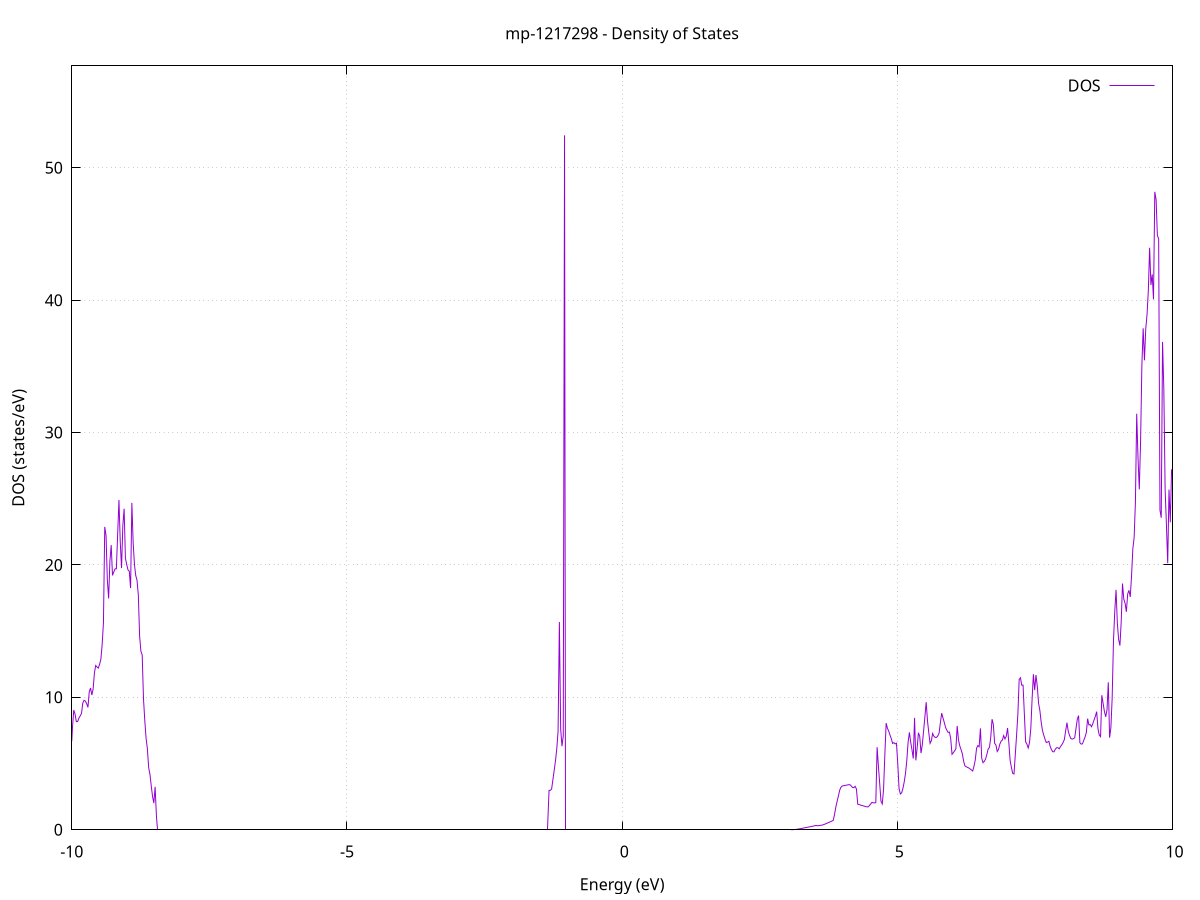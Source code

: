 set title 'mp-1217298 - Density of States'
set xlabel 'Energy (eV)'
set ylabel 'DOS (states/eV)'
set grid
set xrange [-10:10]
set yrange [0:57.691]
set xzeroaxis lt -1
set terminal png size 800,600
set output 'mp-1217298_dos_gnuplot.png'
plot '-' using 1:2 with lines title 'DOS'
-33.808000 0.000000
-33.784500 0.000000
-33.761000 0.000000
-33.737500 0.000000
-33.714100 0.000000
-33.690600 0.000000
-33.667100 0.000000
-33.643700 0.000000
-33.620200 0.000000
-33.596700 0.000000
-33.573300 0.000000
-33.549800 0.000000
-33.526300 0.000000
-33.502900 0.000000
-33.479400 0.000000
-33.455900 0.000000
-33.432500 0.000000
-33.409000 0.000000
-33.385500 0.000000
-33.362100 0.000000
-33.338600 0.000000
-33.315100 0.000000
-33.291700 0.000000
-33.268200 0.000000
-33.244700 0.000000
-33.221200 0.000000
-33.197800 0.000000
-33.174300 0.000000
-33.150800 0.000000
-33.127400 0.000000
-33.103900 0.000000
-33.080400 0.000000
-33.057000 0.000000
-33.033500 0.000000
-33.010000 0.000000
-32.986600 0.000000
-32.963100 0.000000
-32.939600 0.000000
-32.916200 0.000000
-32.892700 0.000000
-32.869200 0.000000
-32.845800 0.000000
-32.822300 0.000000
-32.798800 0.000000
-32.775400 0.000000
-32.751900 0.000000
-32.728400 0.000000
-32.705000 0.000000
-32.681500 0.000000
-32.658000 0.000000
-32.634500 0.000000
-32.611100 0.000000
-32.587600 0.000000
-32.564100 0.000000
-32.540700 0.000000
-32.517200 0.000000
-32.493700 0.000000
-32.470300 0.000000
-32.446800 0.000000
-32.423300 0.000000
-32.399900 0.000000
-32.376400 0.000000
-32.352900 0.000000
-32.329500 0.000000
-32.306000 0.000000
-32.282500 0.000000
-32.259100 0.000000
-32.235600 0.000000
-32.212100 0.000000
-32.188700 0.000000
-32.165200 0.000000
-32.141700 0.000000
-32.118300 0.000000
-32.094800 0.000000
-32.071300 0.000000
-32.047800 0.000000
-32.024400 0.000000
-32.000900 0.000000
-31.977400 0.000000
-31.954000 0.000000
-31.930500 0.000000
-31.907000 0.000000
-31.883600 0.000000
-31.860100 0.000000
-31.836600 0.000000
-31.813200 0.000000
-31.789700 0.000000
-31.766200 0.000000
-31.742800 0.000000
-31.719300 0.000000
-31.695800 0.000000
-31.672400 0.667300
-31.648900 4.048500
-31.625400 4.962100
-31.602000 5.444200
-31.578500 13.524100
-31.555000 12.888200
-31.531600 15.623500
-31.508100 24.648900
-31.484600 38.208200
-31.461100 41.341800
-31.437700 48.754000
-31.414200 0.000000
-31.390700 0.000000
-31.367300 0.000000
-31.343800 0.000000
-31.320300 0.000000
-31.296900 0.000000
-31.273400 0.000000
-31.249900 0.000000
-31.226500 5.774100
-31.203000 4.955000
-31.179500 5.778500
-31.156100 6.382200
-31.132600 12.875700
-31.109100 16.957700
-31.085700 20.652300
-31.062200 46.449900
-31.038700 32.815200
-31.015300 0.000000
-30.991800 0.000000
-30.968300 0.000000
-30.944900 0.000000
-30.921400 0.000000
-30.897900 0.000000
-30.874400 0.000000
-30.851000 0.000000
-30.827500 0.000000
-30.804000 0.000000
-30.780600 0.000000
-30.757100 0.000000
-30.733600 0.000000
-30.710200 0.000000
-30.686700 0.000000
-30.663200 0.000000
-30.639800 0.000000
-30.616300 0.000000
-30.592800 0.000000
-30.569400 0.000000
-30.545900 0.000000
-30.522400 0.000000
-30.499000 0.000000
-30.475500 0.000000
-30.452000 0.000000
-30.428600 0.000000
-30.405100 0.000000
-30.381600 0.000000
-30.358100 0.000000
-30.334700 0.000000
-30.311200 0.000000
-30.287700 0.000000
-30.264300 0.000000
-30.240800 0.000000
-30.217300 0.000000
-30.193900 0.000000
-30.170400 0.000000
-30.146900 0.000000
-30.123500 0.000000
-30.100000 0.000000
-30.076500 0.000000
-30.053100 0.000000
-30.029600 0.000000
-30.006100 0.000000
-29.982700 0.000000
-29.959200 0.000000
-29.935700 0.000000
-29.912300 0.000000
-29.888800 0.000000
-29.865300 0.000000
-29.841900 0.000000
-29.818400 0.000000
-29.794900 0.000000
-29.771400 0.000000
-29.748000 0.000000
-29.724500 0.000000
-29.701000 0.000000
-29.677600 0.000000
-29.654100 0.000000
-29.630600 0.000000
-29.607200 0.000000
-29.583700 0.000000
-29.560200 0.000000
-29.536800 0.000000
-29.513300 0.000000
-29.489800 0.000000
-29.466400 0.000000
-29.442900 0.000000
-29.419400 0.000000
-29.396000 0.000000
-29.372500 0.000000
-29.349000 0.000000
-29.325600 0.000000
-29.302100 0.000000
-29.278600 0.000000
-29.255200 0.000000
-29.231700 0.000000
-29.208200 0.000000
-29.184700 0.000000
-29.161300 0.000000
-29.137800 0.000000
-29.114300 0.000000
-29.090900 0.000000
-29.067400 0.000000
-29.043900 0.000000
-29.020500 0.000000
-28.997000 0.000000
-28.973500 0.000000
-28.950100 0.000000
-28.926600 0.000000
-28.903100 0.000000
-28.879700 0.000000
-28.856200 0.000000
-28.832700 0.000000
-28.809300 0.000000
-28.785800 0.000000
-28.762300 0.000000
-28.738900 0.000000
-28.715400 0.000000
-28.691900 0.000000
-28.668500 0.000000
-28.645000 0.000000
-28.621500 0.000000
-28.598000 0.000000
-28.574600 0.000000
-28.551100 0.000000
-28.527600 0.000000
-28.504200 0.000000
-28.480700 0.000000
-28.457200 0.000000
-28.433800 0.000000
-28.410300 0.000000
-28.386800 0.000000
-28.363400 0.000000
-28.339900 0.000000
-28.316400 0.000000
-28.293000 0.000000
-28.269500 0.000000
-28.246000 0.000000
-28.222600 0.000000
-28.199100 0.000000
-28.175600 0.000000
-28.152200 0.000000
-28.128700 0.000000
-28.105200 0.000000
-28.081800 0.000000
-28.058300 0.000000
-28.034800 0.000000
-28.011300 0.000000
-27.987900 0.000000
-27.964400 0.000000
-27.940900 0.000000
-27.917500 0.000000
-27.894000 0.000000
-27.870500 0.000000
-27.847100 0.000000
-27.823600 0.000000
-27.800100 0.000000
-27.776700 0.000000
-27.753200 0.000000
-27.729700 0.000000
-27.706300 0.000000
-27.682800 0.000000
-27.659300 0.000000
-27.635900 0.000000
-27.612400 0.000000
-27.588900 0.000000
-27.565500 0.000000
-27.542000 0.000000
-27.518500 0.000000
-27.495100 0.000000
-27.471600 0.000000
-27.448100 0.000000
-27.424600 0.000000
-27.401200 0.000000
-27.377700 0.000000
-27.354200 0.000000
-27.330800 0.000000
-27.307300 0.000000
-27.283800 0.000000
-27.260400 0.000000
-27.236900 0.000000
-27.213400 0.000000
-27.190000 0.000000
-27.166500 0.000000
-27.143000 0.000000
-27.119600 0.000000
-27.096100 0.000000
-27.072600 0.000000
-27.049200 0.000000
-27.025700 0.000000
-27.002200 0.000000
-26.978800 0.000000
-26.955300 0.000000
-26.931800 0.000000
-26.908300 0.000000
-26.884900 0.000000
-26.861400 0.000000
-26.837900 0.000000
-26.814500 0.000000
-26.791000 0.000000
-26.767500 0.000000
-26.744100 0.000000
-26.720600 0.000000
-26.697100 0.000000
-26.673700 0.000000
-26.650200 0.000000
-26.626700 0.000000
-26.603300 0.000000
-26.579800 0.000000
-26.556300 0.000000
-26.532900 0.000000
-26.509400 0.000000
-26.485900 0.000000
-26.462500 0.000000
-26.439000 0.000000
-26.415500 0.000000
-26.392100 0.000000
-26.368600 0.000000
-26.345100 0.000000
-26.321600 0.000000
-26.298200 0.000000
-26.274700 0.000000
-26.251200 0.000000
-26.227800 0.000000
-26.204300 0.000000
-26.180800 0.000000
-26.157400 0.000000
-26.133900 0.000000
-26.110400 0.000000
-26.087000 0.000000
-26.063500 0.000000
-26.040000 0.000000
-26.016600 0.000000
-25.993100 0.000000
-25.969600 0.000000
-25.946200 0.000000
-25.922700 0.000000
-25.899200 0.000000
-25.875800 0.000000
-25.852300 0.000000
-25.828800 0.000000
-25.805400 0.000000
-25.781900 0.000000
-25.758400 0.000000
-25.734900 0.000000
-25.711500 0.000000
-25.688000 0.000000
-25.664500 0.000000
-25.641100 0.000000
-25.617600 0.000000
-25.594100 0.000000
-25.570700 0.000000
-25.547200 0.000000
-25.523700 0.000000
-25.500300 0.000000
-25.476800 0.000000
-25.453300 0.000000
-25.429900 0.000000
-25.406400 0.000000
-25.382900 0.000000
-25.359500 0.000000
-25.336000 0.000000
-25.312500 0.000000
-25.289100 0.000000
-25.265600 0.000000
-25.242100 0.000000
-25.218700 0.000000
-25.195200 0.000000
-25.171700 0.000000
-25.148200 0.000000
-25.124800 0.000000
-25.101300 0.000000
-25.077800 0.000000
-25.054400 0.000000
-25.030900 0.000000
-25.007400 0.000000
-24.984000 0.000000
-24.960500 0.000000
-24.937000 0.000000
-24.913600 0.000000
-24.890100 0.000000
-24.866600 0.000000
-24.843200 0.000000
-24.819700 0.000000
-24.796200 0.000000
-24.772800 0.000000
-24.749300 0.000000
-24.725800 0.000000
-24.702400 0.000000
-24.678900 0.000000
-24.655400 0.000000
-24.632000 0.000000
-24.608500 0.000000
-24.585000 0.000000
-24.561500 0.000000
-24.538100 0.000000
-24.514600 0.000000
-24.491100 0.000000
-24.467700 0.000000
-24.444200 0.000000
-24.420700 0.000000
-24.397300 0.000000
-24.373800 0.000000
-24.350300 0.000000
-24.326900 0.000000
-24.303400 0.000000
-24.279900 0.000000
-24.256500 0.000000
-24.233000 0.000000
-24.209500 0.000000
-24.186100 0.000000
-24.162600 0.000000
-24.139100 0.000000
-24.115700 0.000000
-24.092200 0.000000
-24.068700 0.000000
-24.045300 0.000000
-24.021800 0.000000
-23.998300 0.000000
-23.974800 0.000000
-23.951400 0.000000
-23.927900 0.000000
-23.904400 0.000000
-23.881000 0.000000
-23.857500 0.000000
-23.834000 0.000000
-23.810600 0.000000
-23.787100 0.000000
-23.763600 0.000000
-23.740200 0.000000
-23.716700 0.000000
-23.693200 0.000000
-23.669800 0.000000
-23.646300 0.000000
-23.622800 0.000000
-23.599400 0.000000
-23.575900 0.000000
-23.552400 0.000000
-23.529000 0.000000
-23.505500 0.000000
-23.482000 0.000000
-23.458500 0.000000
-23.435100 0.000000
-23.411600 0.000000
-23.388100 0.000000
-23.364700 0.000000
-23.341200 0.000000
-23.317700 0.000000
-23.294300 0.000000
-23.270800 0.000000
-23.247300 0.000000
-23.223900 0.000000
-23.200400 0.000000
-23.176900 0.000000
-23.153500 0.000000
-23.130000 0.000000
-23.106500 0.000000
-23.083100 0.000000
-23.059600 0.000000
-23.036100 0.000000
-23.012700 0.000000
-22.989200 0.000000
-22.965700 0.000000
-22.942300 0.000000
-22.918800 0.000000
-22.895300 0.000000
-22.871800 0.000000
-22.848400 0.000000
-22.824900 0.000000
-22.801400 0.000000
-22.778000 0.000000
-22.754500 0.000000
-22.731000 0.000000
-22.707600 0.000000
-22.684100 0.000000
-22.660600 0.000000
-22.637200 0.000000
-22.613700 0.000000
-22.590200 0.000000
-22.566800 0.000000
-22.543300 0.000000
-22.519800 0.000000
-22.496400 0.000000
-22.472900 0.000000
-22.449400 0.000000
-22.426000 0.000000
-22.402500 0.000000
-22.379000 0.000000
-22.355600 0.000000
-22.332100 0.000000
-22.308600 0.000000
-22.285100 0.000000
-22.261700 0.000000
-22.238200 0.000000
-22.214700 0.000000
-22.191300 0.000000
-22.167800 0.000000
-22.144300 0.000000
-22.120900 0.000000
-22.097400 0.000000
-22.073900 0.000000
-22.050500 0.000000
-22.027000 0.000000
-22.003500 0.000000
-21.980100 0.000000
-21.956600 0.000000
-21.933100 0.000000
-21.909700 0.000000
-21.886200 0.000000
-21.862700 0.000000
-21.839300 0.000000
-21.815800 0.000000
-21.792300 0.000000
-21.768900 0.000000
-21.745400 0.000000
-21.721900 0.000000
-21.698400 0.000000
-21.675000 0.000000
-21.651500 0.000000
-21.628000 0.000000
-21.604600 0.000000
-21.581100 0.000000
-21.557600 0.000000
-21.534200 0.000000
-21.510700 0.000000
-21.487200 0.000000
-21.463800 0.000000
-21.440300 0.000000
-21.416800 0.000000
-21.393400 0.000000
-21.369900 0.000000
-21.346400 0.000000
-21.323000 0.000000
-21.299500 0.000000
-21.276000 0.000000
-21.252600 0.000000
-21.229100 0.000000
-21.205600 0.000000
-21.182200 0.000000
-21.158700 0.000000
-21.135200 0.000000
-21.111700 0.000000
-21.088300 0.000000
-21.064800 0.000000
-21.041300 0.000000
-21.017900 0.000000
-20.994400 0.000000
-20.970900 0.000000
-20.947500 0.000000
-20.924000 0.000000
-20.900500 0.000000
-20.877100 0.000000
-20.853600 0.000000
-20.830100 0.000000
-20.806700 0.000000
-20.783200 0.000000
-20.759700 0.000000
-20.736300 0.000000
-20.712800 0.000000
-20.689300 0.000000
-20.665900 0.000000
-20.642400 0.000000
-20.618900 0.000000
-20.595400 0.000000
-20.572000 0.000000
-20.548500 0.000000
-20.525000 0.000000
-20.501600 0.000000
-20.478100 0.000000
-20.454600 0.000000
-20.431200 0.000000
-20.407700 0.000000
-20.384200 0.000000
-20.360800 0.000000
-20.337300 0.000000
-20.313800 0.000000
-20.290400 0.000000
-20.266900 0.000000
-20.243400 0.000000
-20.220000 0.000000
-20.196500 0.000000
-20.173000 0.000000
-20.149600 0.000000
-20.126100 0.000000
-20.102600 0.000000
-20.079200 0.000000
-20.055700 0.000000
-20.032200 0.000000
-20.008700 0.000000
-19.985300 0.000000
-19.961800 0.000000
-19.938300 0.000000
-19.914900 0.000000
-19.891400 0.000000
-19.867900 0.000000
-19.844500 0.000000
-19.821000 0.000000
-19.797500 0.000000
-19.774100 0.000000
-19.750600 0.000000
-19.727100 0.000000
-19.703700 0.000000
-19.680200 0.000000
-19.656700 0.000000
-19.633300 0.000000
-19.609800 0.000000
-19.586300 0.000000
-19.562900 0.000000
-19.539400 0.000000
-19.515900 0.000000
-19.492500 0.000000
-19.469000 0.000000
-19.445500 0.000000
-19.422000 0.000000
-19.398600 0.000000
-19.375100 0.000000
-19.351600 0.000000
-19.328200 0.000000
-19.304700 0.000000
-19.281200 0.000000
-19.257800 0.000000
-19.234300 0.000000
-19.210800 0.000000
-19.187400 0.000000
-19.163900 0.000000
-19.140400 0.000000
-19.117000 0.000000
-19.093500 0.000000
-19.070000 0.000000
-19.046600 0.000000
-19.023100 0.000000
-18.999600 0.000000
-18.976200 0.000000
-18.952700 0.000000
-18.929200 0.000000
-18.905800 0.000000
-18.882300 0.000000
-18.858800 0.000000
-18.835300 0.000000
-18.811900 0.000000
-18.788400 0.000000
-18.764900 0.000000
-18.741500 0.000000
-18.718000 0.000000
-18.694500 0.000000
-18.671100 0.000000
-18.647600 0.000000
-18.624100 0.000000
-18.600700 0.000000
-18.577200 0.000000
-18.553700 0.000000
-18.530300 0.000000
-18.506800 0.000000
-18.483300 0.000000
-18.459900 0.000000
-18.436400 0.000000
-18.412900 0.000000
-18.389500 0.000000
-18.366000 0.000000
-18.342500 0.000000
-18.319100 0.000000
-18.295600 0.000000
-18.272100 0.000000
-18.248600 0.000000
-18.225200 0.000000
-18.201700 0.000000
-18.178200 0.000000
-18.154800 0.000000
-18.131300 0.000000
-18.107800 0.000000
-18.084400 0.000000
-18.060900 0.000000
-18.037400 0.000000
-18.014000 0.000000
-17.990500 0.000000
-17.967000 0.000000
-17.943600 0.000000
-17.920100 0.000000
-17.896600 0.000000
-17.873200 0.000000
-17.849700 0.000000
-17.826200 0.000000
-17.802800 0.000000
-17.779300 0.000000
-17.755800 0.000000
-17.732400 0.000000
-17.708900 0.000000
-17.685400 0.000000
-17.661900 0.000000
-17.638500 0.000000
-17.615000 0.000000
-17.591500 0.000000
-17.568100 0.000000
-17.544600 0.000000
-17.521100 0.000000
-17.497700 0.000000
-17.474200 0.000000
-17.450700 0.000000
-17.427300 0.000000
-17.403800 0.000000
-17.380300 0.000000
-17.356900 0.000000
-17.333400 0.000000
-17.309900 0.000000
-17.286500 0.000000
-17.263000 0.000000
-17.239500 0.000000
-17.216100 0.000000
-17.192600 0.000000
-17.169100 0.000000
-17.145600 0.000000
-17.122200 0.000000
-17.098700 0.000000
-17.075200 0.000000
-17.051800 0.000000
-17.028300 0.000000
-17.004800 0.000000
-16.981400 0.000000
-16.957900 0.000000
-16.934400 0.000000
-16.911000 0.000000
-16.887500 0.000000
-16.864000 0.000000
-16.840600 0.000000
-16.817100 0.000000
-16.793600 0.000000
-16.770200 0.000000
-16.746700 0.000000
-16.723200 0.000000
-16.699800 0.000000
-16.676300 0.000000
-16.652800 0.000000
-16.629400 0.000000
-16.605900 0.000000
-16.582400 0.000000
-16.558900 0.000000
-16.535500 0.000000
-16.512000 0.000000
-16.488500 0.000000
-16.465100 0.000000
-16.441600 0.000000
-16.418100 0.000000
-16.394700 0.000000
-16.371200 0.000000
-16.347700 0.000000
-16.324300 0.000000
-16.300800 0.000000
-16.277300 0.000000
-16.253900 0.000000
-16.230400 0.000000
-16.206900 0.000000
-16.183500 0.000000
-16.160000 0.000000
-16.136500 0.000000
-16.113100 0.000000
-16.089600 0.000000
-16.066100 0.000000
-16.042700 0.000000
-16.019200 0.000000
-15.995700 0.000000
-15.972200 0.000000
-15.948800 0.000000
-15.925300 0.000000
-15.901800 0.000000
-15.878400 0.000000
-15.854900 0.000000
-15.831400 0.000000
-15.808000 0.000000
-15.784500 0.000000
-15.761000 0.000000
-15.737600 0.000000
-15.714100 0.000000
-15.690600 0.000000
-15.667200 0.000000
-15.643700 0.000000
-15.620200 0.000000
-15.596800 0.000000
-15.573300 0.000000
-15.549800 0.000000
-15.526400 0.000000
-15.502900 0.000000
-15.479400 0.000000
-15.456000 0.000000
-15.432500 0.000000
-15.409000 0.000000
-15.385500 0.000000
-15.362100 0.000000
-15.338600 0.000000
-15.315100 0.000000
-15.291700 0.000000
-15.268200 0.000000
-15.244700 0.000000
-15.221300 0.000000
-15.197800 0.000000
-15.174300 0.000000
-15.150900 0.000000
-15.127400 0.000000
-15.103900 0.000000
-15.080500 0.000000
-15.057000 0.000000
-15.033500 0.000000
-15.010100 0.000000
-14.986600 0.000000
-14.963100 0.000000
-14.939700 0.000000
-14.916200 0.000000
-14.892700 0.000000
-14.869300 0.000000
-14.845800 0.000000
-14.822300 0.000000
-14.798800 0.000000
-14.775400 0.000000
-14.751900 0.000000
-14.728400 0.000000
-14.705000 0.000000
-14.681500 0.000000
-14.658000 0.000000
-14.634600 0.000000
-14.611100 0.000000
-14.587600 0.000000
-14.564200 0.000000
-14.540700 0.000000
-14.517200 0.000000
-14.493800 0.000000
-14.470300 0.000000
-14.446800 0.000000
-14.423400 0.000000
-14.399900 0.000000
-14.376400 0.000000
-14.353000 0.000000
-14.329500 0.000000
-14.306000 0.000000
-14.282600 0.000000
-14.259100 0.000000
-14.235600 0.000000
-14.212100 0.000000
-14.188700 0.000000
-14.165200 0.000000
-14.141700 0.000000
-14.118300 0.000000
-14.094800 0.000000
-14.071300 0.000000
-14.047900 0.000000
-14.024400 0.000000
-14.000900 0.000000
-13.977500 0.000000
-13.954000 0.000000
-13.930500 0.000000
-13.907100 0.000000
-13.883600 0.000000
-13.860100 0.000000
-13.836700 0.000000
-13.813200 0.000000
-13.789700 0.000000
-13.766300 0.000000
-13.742800 0.000000
-13.719300 0.000000
-13.695800 0.000000
-13.672400 0.000000
-13.648900 0.000000
-13.625400 0.000000
-13.602000 0.000000
-13.578500 0.000000
-13.555000 0.000000
-13.531600 0.000000
-13.508100 0.000000
-13.484600 0.000000
-13.461200 0.000000
-13.437700 0.000000
-13.414200 0.000000
-13.390800 0.000000
-13.367300 0.000000
-13.343800 0.000000
-13.320400 0.000000
-13.296900 0.000000
-13.273400 0.000000
-13.250000 0.000000
-13.226500 0.000000
-13.203000 0.000000
-13.179600 0.000000
-13.156100 0.000000
-13.132600 0.000000
-13.109100 0.000000
-13.085700 0.000000
-13.062200 0.000000
-13.038700 0.000000
-13.015300 0.000000
-12.991800 0.000000
-12.968300 0.000000
-12.944900 0.000000
-12.921400 0.000000
-12.897900 0.000000
-12.874500 0.000000
-12.851000 0.000000
-12.827500 0.000000
-12.804100 0.000000
-12.780600 0.000000
-12.757100 0.000000
-12.733700 0.000000
-12.710200 0.000000
-12.686700 0.000000
-12.663300 0.000000
-12.639800 0.000000
-12.616300 0.000000
-12.592900 0.000000
-12.569400 0.000000
-12.545900 0.000000
-12.522400 0.000000
-12.499000 0.000000
-12.475500 0.000000
-12.452000 0.000000
-12.428600 0.000000
-12.405100 0.000000
-12.381600 0.000000
-12.358200 0.000000
-12.334700 0.000000
-12.311200 0.000000
-12.287800 0.000000
-12.264300 0.000000
-12.240800 0.000000
-12.217400 0.000000
-12.193900 0.000000
-12.170400 0.000000
-12.147000 0.000000
-12.123500 0.000000
-12.100000 0.000000
-12.076600 0.000000
-12.053100 0.000000
-12.029600 0.000000
-12.006200 0.000000
-11.982700 0.000000
-11.959200 0.000000
-11.935700 0.000000
-11.912300 0.000000
-11.888800 0.000000
-11.865300 0.000000
-11.841900 0.000000
-11.818400 0.000000
-11.794900 0.000000
-11.771500 0.000000
-11.748000 0.000000
-11.724500 0.000000
-11.701100 0.000000
-11.677600 0.000000
-11.654100 0.000000
-11.630700 0.000000
-11.607200 0.000000
-11.583700 0.000000
-11.560300 0.000000
-11.536800 0.000000
-11.513300 0.000000
-11.489900 0.000000
-11.466400 0.000000
-11.442900 0.000000
-11.419500 0.000000
-11.396000 0.000000
-11.372500 0.000000
-11.349000 0.000000
-11.325600 0.000000
-11.302100 0.000000
-11.278600 0.000000
-11.255200 0.000000
-11.231700 0.000000
-11.208200 0.000000
-11.184800 0.000000
-11.161300 0.000000
-11.137800 0.000000
-11.114400 0.000000
-11.090900 0.000000
-11.067400 0.000000
-11.044000 0.000000
-11.020500 0.000000
-10.997000 0.000000
-10.973600 0.000000
-10.950100 0.000000
-10.926600 0.000000
-10.903200 0.000000
-10.879700 0.000000
-10.856200 0.001000
-10.832700 2.389000
-10.809300 2.416400
-10.785800 3.198300
-10.762300 3.162800
-10.738900 4.303600
-10.715400 4.938700
-10.691900 5.724500
-10.668500 6.619100
-10.645000 9.089100
-10.621500 11.610600
-10.598100 12.139400
-10.574600 13.560000
-10.551100 13.907100
-10.527700 15.747400
-10.504200 18.659400
-10.480700 19.922200
-10.457300 20.717400
-10.433800 20.993100
-10.410300 17.222300
-10.386900 16.669600
-10.363400 15.209200
-10.339900 17.802800
-10.316500 16.141600
-10.293000 11.694900
-10.269500 8.994500
-10.246000 8.493700
-10.222600 9.415000
-10.199100 9.643200
-10.175600 7.604900
-10.152200 5.744500
-10.128700 4.921400
-10.105200 5.111200
-10.081800 5.030600
-10.058300 4.849400
-10.034800 4.959300
-10.011400 5.753600
-9.987900 7.705400
-9.964400 9.041000
-9.941000 8.737700
-9.917500 8.167700
-9.894000 8.170900
-9.870600 8.436800
-9.847100 8.602000
-9.823600 8.785200
-9.800200 9.570100
-9.776700 9.778000
-9.753200 9.717900
-9.729800 9.526600
-9.706300 9.248300
-9.682800 10.422600
-9.659300 10.708000
-9.635900 10.174500
-9.612400 10.630600
-9.588900 11.844000
-9.565500 12.408000
-9.542000 12.291100
-9.518500 12.207600
-9.495100 12.500000
-9.471600 12.876800
-9.448100 14.000300
-9.424700 15.627200
-9.401200 22.878200
-9.377700 22.219700
-9.354300 18.883500
-9.330800 17.472700
-9.307300 20.301400
-9.283900 21.500300
-9.260400 19.211800
-9.236900 19.474400
-9.213500 19.705300
-9.190000 19.708700
-9.166500 22.325600
-9.143100 24.909700
-9.119600 21.757400
-9.096100 19.764100
-9.072600 22.975800
-9.049200 24.248800
-9.025700 20.507300
-9.002200 20.034600
-8.978800 19.625600
-8.955300 19.526400
-8.931800 18.249700
-8.908400 24.688700
-8.884900 21.681600
-8.861400 20.033900
-8.838000 19.208100
-8.814500 18.837600
-8.791000 17.719900
-8.767600 14.635200
-8.744100 13.469500
-8.720600 13.208200
-8.697200 9.896500
-8.673700 8.249400
-8.650200 6.910900
-8.626800 6.135500
-8.603300 4.694800
-8.579800 4.186800
-8.556400 3.325000
-8.532900 2.525400
-8.509400 2.013900
-8.485900 3.241000
-8.462500 1.052100
-8.439000 0.000000
-8.415500 0.000000
-8.392100 0.000000
-8.368600 0.000000
-8.345100 0.000000
-8.321700 0.000000
-8.298200 0.000000
-8.274700 0.000000
-8.251300 0.000000
-8.227800 0.000000
-8.204300 0.000000
-8.180900 0.000000
-8.157400 0.000000
-8.133900 0.000000
-8.110500 0.000000
-8.087000 0.000000
-8.063500 0.000000
-8.040100 0.000000
-8.016600 0.000000
-7.993100 0.000000
-7.969700 0.000000
-7.946200 0.000000
-7.922700 0.000000
-7.899200 0.000000
-7.875800 0.000000
-7.852300 0.000000
-7.828800 0.000000
-7.805400 0.000000
-7.781900 0.000000
-7.758400 0.000000
-7.735000 0.000000
-7.711500 0.000000
-7.688000 0.000000
-7.664600 0.000000
-7.641100 0.000000
-7.617600 0.000000
-7.594200 0.000000
-7.570700 0.000000
-7.547200 0.000000
-7.523800 0.000000
-7.500300 0.000000
-7.476800 0.000000
-7.453400 0.000000
-7.429900 0.000000
-7.406400 0.000000
-7.382900 0.000000
-7.359500 0.000000
-7.336000 0.000000
-7.312500 0.000000
-7.289100 0.000000
-7.265600 0.000000
-7.242100 0.000000
-7.218700 0.000000
-7.195200 0.000000
-7.171700 0.000000
-7.148300 0.000000
-7.124800 0.000000
-7.101300 0.000000
-7.077900 0.000000
-7.054400 0.000000
-7.030900 0.000000
-7.007500 0.000000
-6.984000 0.000000
-6.960500 0.000000
-6.937100 0.000000
-6.913600 0.000000
-6.890100 0.000000
-6.866700 0.000000
-6.843200 0.000000
-6.819700 0.000000
-6.796200 0.000000
-6.772800 0.000000
-6.749300 0.000000
-6.725800 0.000000
-6.702400 0.000000
-6.678900 0.000000
-6.655400 0.000000
-6.632000 0.000000
-6.608500 0.000000
-6.585000 0.000000
-6.561600 0.000000
-6.538100 0.000000
-6.514600 0.000000
-6.491200 0.000000
-6.467700 0.000000
-6.444200 0.000000
-6.420800 0.000000
-6.397300 0.000000
-6.373800 0.000000
-6.350400 0.000000
-6.326900 0.000000
-6.303400 0.000000
-6.280000 0.000000
-6.256500 0.000000
-6.233000 0.000000
-6.209500 0.000000
-6.186100 0.000000
-6.162600 0.000000
-6.139100 0.000000
-6.115700 0.000000
-6.092200 0.000000
-6.068700 0.000000
-6.045300 0.000000
-6.021800 0.000000
-5.998300 0.000000
-5.974900 0.000000
-5.951400 0.000000
-5.927900 0.000000
-5.904500 0.000000
-5.881000 0.000000
-5.857500 0.000000
-5.834100 0.000000
-5.810600 0.000000
-5.787100 0.000000
-5.763700 0.000000
-5.740200 0.000000
-5.716700 0.000000
-5.693300 0.000000
-5.669800 0.000000
-5.646300 0.000000
-5.622800 0.000000
-5.599400 0.000000
-5.575900 0.000000
-5.552400 0.000000
-5.529000 0.000000
-5.505500 0.000000
-5.482000 0.000000
-5.458600 0.000000
-5.435100 0.000000
-5.411600 0.000000
-5.388200 0.000000
-5.364700 0.000000
-5.341200 0.000000
-5.317800 0.000000
-5.294300 0.000000
-5.270800 0.000000
-5.247400 0.000000
-5.223900 0.000000
-5.200400 0.000000
-5.177000 0.000000
-5.153500 0.000000
-5.130000 0.000000
-5.106600 0.000000
-5.083100 0.000000
-5.059600 0.000000
-5.036100 0.000000
-5.012700 0.000000
-4.989200 0.000000
-4.965700 0.000000
-4.942300 0.000000
-4.918800 0.000000
-4.895300 0.000000
-4.871900 0.000000
-4.848400 0.000000
-4.824900 0.000000
-4.801500 0.000000
-4.778000 0.000000
-4.754500 0.000000
-4.731100 0.000000
-4.707600 0.000000
-4.684100 0.000000
-4.660700 0.000000
-4.637200 0.000000
-4.613700 0.000000
-4.590300 0.000000
-4.566800 0.000000
-4.543300 0.000000
-4.519900 0.000000
-4.496400 0.000000
-4.472900 0.000000
-4.449400 0.000000
-4.426000 0.000000
-4.402500 0.000000
-4.379000 0.000000
-4.355600 0.000000
-4.332100 0.000000
-4.308600 0.000000
-4.285200 0.000000
-4.261700 0.000000
-4.238200 0.000000
-4.214800 0.000000
-4.191300 0.000000
-4.167800 0.000000
-4.144400 0.000000
-4.120900 0.000000
-4.097400 0.000000
-4.074000 0.000000
-4.050500 0.000000
-4.027000 0.000000
-4.003600 0.000000
-3.980100 0.000000
-3.956600 0.000000
-3.933100 0.000000
-3.909700 0.000000
-3.886200 0.000000
-3.862700 0.000000
-3.839300 0.000000
-3.815800 0.000000
-3.792300 0.000000
-3.768900 0.000000
-3.745400 0.000000
-3.721900 0.000000
-3.698500 0.000000
-3.675000 0.000000
-3.651500 0.000000
-3.628100 0.000000
-3.604600 0.000000
-3.581100 0.000000
-3.557700 0.000000
-3.534200 0.000000
-3.510700 0.000000
-3.487300 0.000000
-3.463800 0.000000
-3.440300 0.000000
-3.416900 0.000000
-3.393400 0.000000
-3.369900 0.000000
-3.346400 0.000000
-3.323000 0.000000
-3.299500 0.000000
-3.276000 0.000000
-3.252600 0.000000
-3.229100 0.000000
-3.205600 0.000000
-3.182200 0.000000
-3.158700 0.000000
-3.135200 0.000000
-3.111800 0.000000
-3.088300 0.000000
-3.064800 0.000000
-3.041400 0.000000
-3.017900 0.000000
-2.994400 0.000000
-2.971000 0.000000
-2.947500 0.000000
-2.924000 0.000000
-2.900600 0.000000
-2.877100 0.000000
-2.853600 0.000000
-2.830200 0.000000
-2.806700 0.000000
-2.783200 0.000000
-2.759700 0.000000
-2.736300 0.000000
-2.712800 0.000000
-2.689300 0.000000
-2.665900 0.000000
-2.642400 0.000000
-2.618900 0.000000
-2.595500 0.000000
-2.572000 0.000000
-2.548500 0.000000
-2.525100 0.000000
-2.501600 0.000000
-2.478100 0.000000
-2.454700 0.000000
-2.431200 0.000000
-2.407700 0.000000
-2.384300 0.000000
-2.360800 0.000000
-2.337300 0.000000
-2.313900 0.000000
-2.290400 0.000000
-2.266900 0.000000
-2.243500 0.000000
-2.220000 0.000000
-2.196500 0.000000
-2.173000 0.000000
-2.149600 0.000000
-2.126100 0.000000
-2.102600 0.000000
-2.079200 0.000000
-2.055700 0.000000
-2.032200 0.000000
-2.008800 0.000000
-1.985300 0.000000
-1.961800 0.000000
-1.938400 0.000000
-1.914900 0.000000
-1.891400 0.000000
-1.868000 0.000000
-1.844500 0.000000
-1.821000 0.000000
-1.797600 0.000000
-1.774100 0.000000
-1.750600 0.000000
-1.727200 0.000000
-1.703700 0.000000
-1.680200 0.000000
-1.656800 0.000000
-1.633300 0.000000
-1.609800 0.000000
-1.586300 0.000000
-1.562900 0.000000
-1.539400 0.000000
-1.515900 0.000000
-1.492500 0.000000
-1.469000 0.000000
-1.445500 0.000000
-1.422100 0.000000
-1.398600 0.000000
-1.375100 0.000000
-1.351700 0.000000
-1.328200 2.975600
-1.304700 2.974800
-1.281300 3.087600
-1.257800 3.791300
-1.234300 4.501900
-1.210900 5.212600
-1.187400 6.128500
-1.163900 7.462400
-1.140500 15.691200
-1.117000 7.612000
-1.093500 6.315000
-1.070000 7.087200
-1.046600 52.446100
-1.023100 0.000000
-0.999600 0.000000
-0.976200 0.000000
-0.952700 0.000000
-0.929200 0.000000
-0.905800 0.000000
-0.882300 0.000000
-0.858800 0.000000
-0.835400 0.000000
-0.811900 0.000000
-0.788400 0.000000
-0.765000 0.000000
-0.741500 0.000000
-0.718000 0.000000
-0.694600 0.000000
-0.671100 0.000000
-0.647600 0.000000
-0.624200 0.000000
-0.600700 0.000000
-0.577200 0.000000
-0.553800 0.000000
-0.530300 0.000000
-0.506800 0.000000
-0.483300 0.000000
-0.459900 0.000000
-0.436400 0.000000
-0.412900 0.000000
-0.389500 0.000000
-0.366000 0.000000
-0.342500 0.000000
-0.319100 0.000000
-0.295600 0.000000
-0.272100 0.000000
-0.248700 0.000000
-0.225200 0.000000
-0.201700 0.000000
-0.178300 0.000000
-0.154800 0.000000
-0.131300 0.000000
-0.107900 0.000000
-0.084400 0.000000
-0.060900 0.000000
-0.037500 0.000000
-0.014000 0.000000
0.009500 0.000000
0.032900 0.000000
0.056400 0.000000
0.079900 0.000000
0.103400 0.000000
0.126800 0.000000
0.150300 0.000000
0.173800 0.000000
0.197200 0.000000
0.220700 0.000000
0.244200 0.000000
0.267600 0.000000
0.291100 0.000000
0.314600 0.000000
0.338000 0.000000
0.361500 0.000000
0.385000 0.000000
0.408400 0.000000
0.431900 0.000000
0.455400 0.000000
0.478800 0.000000
0.502300 0.000000
0.525800 0.000000
0.549200 0.000000
0.572700 0.000000
0.596200 0.000000
0.619600 0.000000
0.643100 0.000000
0.666600 0.000000
0.690100 0.000000
0.713500 0.000000
0.737000 0.000000
0.760500 0.000000
0.783900 0.000000
0.807400 0.000000
0.830900 0.000000
0.854300 0.000000
0.877800 0.000000
0.901300 0.000000
0.924700 0.000000
0.948200 0.000000
0.971700 0.000000
0.995100 0.000000
1.018600 0.000000
1.042100 0.000000
1.065500 0.000000
1.089000 0.000000
1.112500 0.000000
1.135900 0.000000
1.159400 0.000000
1.182900 0.000000
1.206300 0.000000
1.229800 0.000000
1.253300 0.000000
1.276800 0.000000
1.300200 0.000000
1.323700 0.000000
1.347200 0.000000
1.370600 0.000000
1.394100 0.000000
1.417600 0.000000
1.441000 0.000000
1.464500 0.000000
1.488000 0.000000
1.511400 0.000000
1.534900 0.000000
1.558400 0.000000
1.581800 0.000000
1.605300 0.000000
1.628800 0.000000
1.652200 0.000000
1.675700 0.000000
1.699200 0.000000
1.722600 0.000000
1.746100 0.000000
1.769600 0.000000
1.793000 0.000000
1.816500 0.000000
1.840000 0.000000
1.863500 0.000000
1.886900 0.000000
1.910400 0.000000
1.933900 0.000000
1.957300 0.000000
1.980800 0.000000
2.004300 0.000000
2.027700 0.000000
2.051200 0.000000
2.074700 0.000000
2.098100 0.000000
2.121600 0.000000
2.145100 0.000000
2.168500 0.000000
2.192000 0.000000
2.215500 0.000000
2.238900 0.000000
2.262400 0.000000
2.285900 0.000000
2.309300 0.000000
2.332800 0.000000
2.356300 0.000000
2.379800 0.000000
2.403200 0.000000
2.426700 0.000000
2.450200 0.000000
2.473600 0.000000
2.497100 0.000000
2.520600 0.000000
2.544000 0.000000
2.567500 0.000000
2.591000 0.000000
2.614400 0.000000
2.637900 0.000000
2.661400 0.000000
2.684800 0.000000
2.708300 0.000000
2.731800 0.000000
2.755200 0.000000
2.778700 0.000000
2.802200 0.000000
2.825600 0.000000
2.849100 0.000000
2.872600 0.000000
2.896000 0.000000
2.919500 0.000000
2.943000 0.000000
2.966500 0.000000
2.989900 0.000000
3.013400 0.000000
3.036900 0.000000
3.060300 0.000000
3.083800 0.002600
3.107300 0.008900
3.130700 0.017500
3.154200 0.028100
3.177700 0.040700
3.201100 0.055100
3.224600 0.072700
3.248100 0.092100
3.271500 0.111400
3.295000 0.130800
3.318500 0.150200
3.341900 0.169600
3.365400 0.189000
3.388900 0.208300
3.412300 0.227700
3.435800 0.247100
3.459300 0.266500
3.482700 0.286000
3.506200 0.288700
3.529700 0.289000
3.553200 0.300100
3.576600 0.314800
3.600100 0.332500
3.623600 0.346900
3.647000 0.368700
3.670500 0.404700
3.694000 0.443400
3.717400 0.486000
3.740900 0.529200
3.764400 0.572400
3.787800 0.615600
3.811300 0.658800
3.834800 0.706200
3.858200 1.133500
3.881700 1.696200
3.905200 2.126900
3.928600 2.534100
3.952100 2.982200
3.975600 3.212100
3.999000 3.306400
4.022500 3.326500
4.046000 3.346100
4.069400 3.365300
4.092900 3.384500
4.116400 3.404400
4.139900 3.404300
4.163300 3.307700
4.186800 3.186900
4.210300 3.184500
4.233700 3.281800
4.257200 3.078400
4.280700 1.934700
4.304100 1.902600
4.327600 1.871400
4.351100 1.841200
4.374500 1.812000
4.398000 1.783800
4.421500 1.757300
4.444900 1.733300
4.468400 1.728400
4.491900 1.825100
4.515300 1.945100
4.538800 2.068900
4.562300 2.036600
4.585700 2.028900
4.609200 2.046400
4.632700 6.239700
4.656100 4.816800
4.679600 3.501500
4.703100 2.145800
4.726600 1.950700
4.750000 3.053000
4.773500 5.690800
4.797000 8.053200
4.820400 7.671800
4.843900 7.446300
4.867400 7.150100
4.890800 6.875700
4.914300 6.520700
4.937800 6.582600
4.961200 6.483700
4.984700 6.537300
5.008200 4.981800
5.031600 3.110900
5.055100 2.704600
5.078600 2.787100
5.102000 3.128300
5.125500 3.619200
5.149000 4.268500
5.172400 5.238600
5.195900 6.614800
5.219400 7.357400
5.242800 6.621800
5.266300 6.042700
5.289800 5.381100
5.313300 8.451400
5.336700 5.243200
5.360200 6.169800
5.383700 7.329300
5.407100 7.048600
5.430600 5.784800
5.454100 6.423300
5.477500 7.470000
5.501000 8.528800
5.524500 9.638800
5.547900 8.237500
5.571400 7.345800
5.594900 6.526600
5.618300 6.722900
5.641800 7.278500
5.665300 7.063700
5.688700 6.977800
5.712200 6.976100
5.735700 7.086300
5.759100 7.303700
5.782600 8.089800
5.806100 8.808800
5.829600 8.449300
5.853000 8.105900
5.876500 7.729400
5.900000 7.523000
5.923400 7.354000
5.946900 7.376500
5.970400 6.866400
5.993800 5.700300
6.017300 5.817700
6.040800 5.957600
6.064200 6.114900
6.087700 7.846500
6.111200 6.790900
6.134600 6.342700
6.158100 6.056800
6.181600 5.730100
6.205000 5.177400
6.228500 4.821500
6.252000 4.767400
6.275400 4.708500
6.298900 4.668800
6.322400 4.599900
6.345800 4.519700
6.369300 4.436800
6.392800 4.789500
6.416300 5.270900
6.439700 6.150500
6.463200 6.355900
6.486700 6.270400
6.510100 7.656800
6.533600 5.401200
6.557100 5.065500
6.580500 5.167100
6.604000 5.346500
6.627500 5.694200
6.650900 6.104900
6.674400 6.220500
6.697900 7.005400
6.721300 8.351100
6.744800 7.954800
6.768300 6.526100
6.791700 6.402200
6.815200 5.910100
6.838700 6.070800
6.862100 6.461600
6.885600 6.693700
6.909100 6.780400
6.932500 7.116300
6.956000 6.857800
6.979500 7.061400
7.003000 7.682000
7.026400 6.568300
7.049900 5.226900
7.073400 4.698200
7.096800 4.261200
7.120300 4.214600
7.143800 5.688600
7.167200 7.148900
7.190700 8.772700
7.214200 11.353400
7.237600 11.474200
7.261100 10.917000
7.284600 10.926100
7.308000 8.768300
7.331500 6.636000
7.355000 6.460000
7.378400 6.173800
7.401900 6.590800
7.425400 7.642800
7.448800 9.856600
7.472300 11.748800
7.495800 10.545800
7.519200 11.682900
7.542700 10.854400
7.566200 9.559600
7.589700 9.019400
7.613100 8.159000
7.636600 7.512200
7.660100 7.158000
7.683500 6.837600
7.707000 6.584700
7.730500 6.623200
7.753900 6.684900
7.777400 6.299400
7.800900 6.051000
7.824300 5.894300
7.847800 5.892000
7.871300 6.088700
7.894700 6.197500
7.918200 6.195400
7.941700 6.117600
7.965100 6.289000
7.988600 6.414700
8.012100 6.587200
8.035500 6.820000
8.059000 7.483300
8.082500 8.089100
8.105900 7.443100
8.129400 7.116900
8.152900 6.891900
8.176400 6.848500
8.199800 6.875000
8.223300 6.952600
8.246800 7.662200
8.270200 8.338900
8.293700 8.622800
8.317200 6.576000
8.340600 6.469600
8.364100 6.493400
8.387600 6.744100
8.411000 7.010800
8.434500 7.343800
8.458000 8.392900
8.481400 7.913700
8.504900 7.946000
8.528400 7.779700
8.551800 8.009300
8.575300 8.301400
8.598800 8.571900
8.622200 8.922500
8.645700 7.639000
8.669200 7.145100
8.692700 7.030200
8.716100 10.159700
8.739600 9.533900
8.763100 8.931700
8.786500 8.528400
8.810000 9.057700
8.833500 11.135800
8.856900 6.956600
8.880400 7.704600
8.903900 9.962500
8.927300 14.248400
8.950800 16.472200
8.974300 18.118800
8.997700 15.616600
9.021200 14.371300
9.044700 13.910700
9.068100 15.719000
9.091600 18.597000
9.115100 17.419800
9.138500 17.110900
9.162000 16.465400
9.185500 17.804900
9.208900 18.086400
9.232400 17.586800
9.255900 19.172000
9.279400 21.224200
9.302800 22.046900
9.326300 24.761800
9.349800 31.422100
9.373200 28.116700
9.396700 25.708200
9.420200 29.364000
9.443600 35.086500
9.467100 37.875500
9.490600 35.454300
9.514000 37.839000
9.537500 38.904400
9.561000 40.727200
9.584400 43.956800
9.607900 41.144000
9.631400 41.950000
9.654800 40.058200
9.678300 48.179600
9.701800 47.596900
9.725200 44.881700
9.748700 44.630600
9.772200 24.138900
9.795600 23.567000
9.819100 36.848900
9.842600 33.294600
9.866100 25.711900
9.889500 23.045500
9.913000 20.126600
9.936500 25.689300
9.959900 23.219000
9.983400 27.214500
10.006900 26.652400
10.030300 22.677300
10.053800 13.214000
10.077300 11.657900
10.100700 12.097700
10.124200 11.919100
10.147700 12.004200
10.171100 12.315000
10.194600 11.243800
10.218100 11.439800
10.241500 12.041900
10.265000 11.708600
10.288500 12.572400
10.311900 14.052400
10.335400 13.706100
10.358900 15.854900
10.382300 19.660700
10.405800 22.170800
10.429300 22.055500
10.452800 27.729500
10.476200 37.357100
10.499700 35.076300
10.523200 39.359400
10.546600 44.099000
10.570100 38.258400
10.593600 49.976700
10.617000 43.221100
10.640500 55.355700
10.664000 46.285500
10.687400 54.864600
10.710900 40.282500
10.734400 29.586900
10.757800 35.952600
10.781300 25.492000
10.804800 30.830100
10.828200 35.096200
10.851700 24.674700
10.875200 21.248700
10.898600 11.547700
10.922100 8.120100
10.945600 6.586000
10.969000 3.872200
10.992500 0.000500
11.016000 0.000000
11.039500 0.000000
11.062900 0.000000
11.086400 0.000000
11.109900 0.000000
11.133300 0.000000
11.156800 0.000000
11.180300 0.000000
11.203700 0.000000
11.227200 0.000000
11.250700 0.000000
11.274100 0.000000
11.297600 0.000000
11.321100 0.000000
11.344500 0.000000
11.368000 0.000000
11.391500 0.000000
11.414900 0.000000
11.438400 0.000000
11.461900 0.000000
11.485300 0.000000
11.508800 0.000000
11.532300 0.000000
11.555700 0.000000
11.579200 0.000000
11.602700 0.000000
11.626200 0.000000
11.649600 0.000000
11.673100 0.000000
11.696600 0.000000
11.720000 0.000000
11.743500 0.000000
11.767000 0.000000
11.790400 0.000000
11.813900 0.000000
11.837400 0.000000
11.860800 0.000000
11.884300 0.000000
11.907800 0.000000
11.931200 0.000000
11.954700 0.000000
11.978200 0.000000
12.001600 0.000000
12.025100 0.000000
12.048600 0.000000
12.072000 0.000000
12.095500 0.000000
12.119000 0.000000
12.142500 0.000000
12.165900 0.000000
12.189400 0.000000
12.212900 0.000000
12.236300 0.000000
12.259800 0.000000
12.283300 0.000000
12.306700 0.000000
12.330200 0.000000
12.353700 0.000000
12.377100 0.000000
12.400600 0.000000
12.424100 0.000000
12.447500 0.000000
12.471000 0.000000
12.494500 0.000000
12.517900 0.000000
12.541400 0.000000
12.564900 0.000000
12.588300 0.000000
12.611800 0.000000
12.635300 0.000000
12.658700 0.000000
12.682200 0.000000
12.705700 0.000000
12.729200 0.000000
12.752600 0.000000
12.776100 0.000000
12.799600 0.000000
12.823000 0.000000
12.846500 0.000000
12.870000 0.000000
12.893400 0.000000
12.916900 0.000000
12.940400 0.000000
12.963800 0.000000
12.987300 0.000000
13.010800 0.000000
13.034200 0.000000
13.057700 0.000000
13.081200 0.000000
13.104600 0.000000
13.128100 0.000000
e
